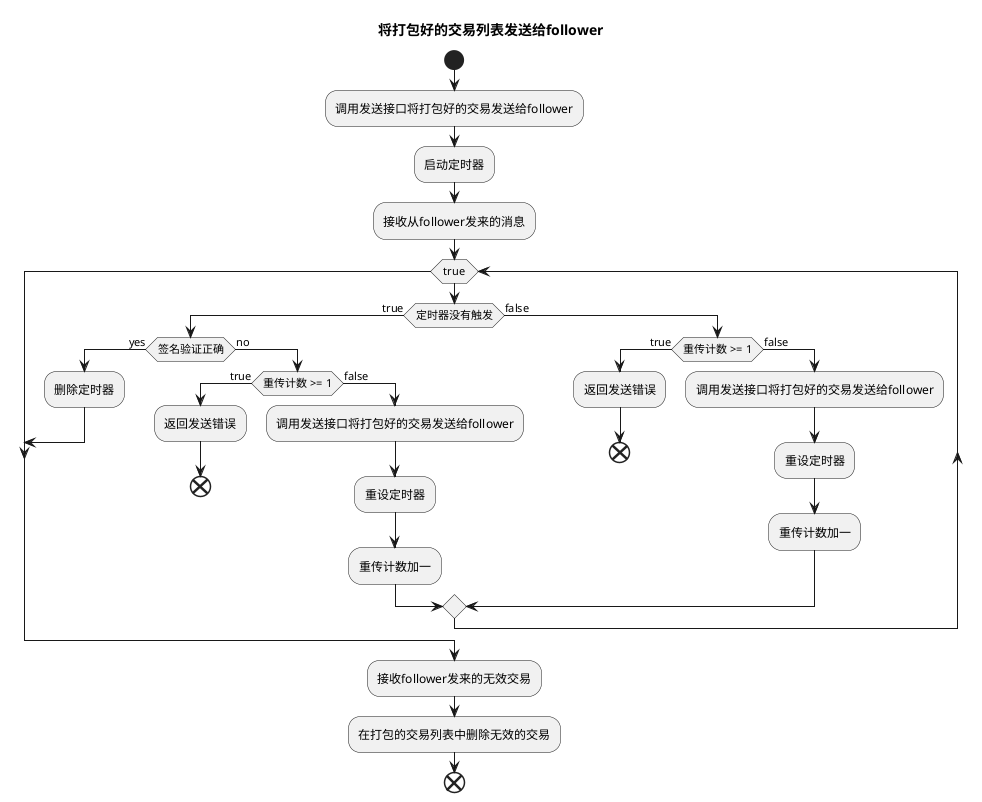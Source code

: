 @startuml
title 将打包好的交易列表发送给follower
start
:调用发送接口将打包好的交易发送给follower;
:启动定时器;
:接收从follower发来的消息;
while (true)
    if (定时器没有触发) then (true)
    if(签名验证正确)then (yes)
        :删除定时器;
        break
    else(no)
        if (重传计数 >= 1) then (true)
            :返回发送错误;
            end
        else (false)
            :调用发送接口将打包好的交易发送给follower;
            :重设定时器;
            :重传计数加一;
        endif
    endif
    else (false)
        if (重传计数 >= 1) then (true)
            :返回发送错误;
            end
        else (false)
            :调用发送接口将打包好的交易发送给follower;
            :重设定时器;
            :重传计数加一;
        endif
    endif
endwhile
    :接收follower发来的无效交易;
    :在打包的交易列表中删除无效的交易;
end
@enduml